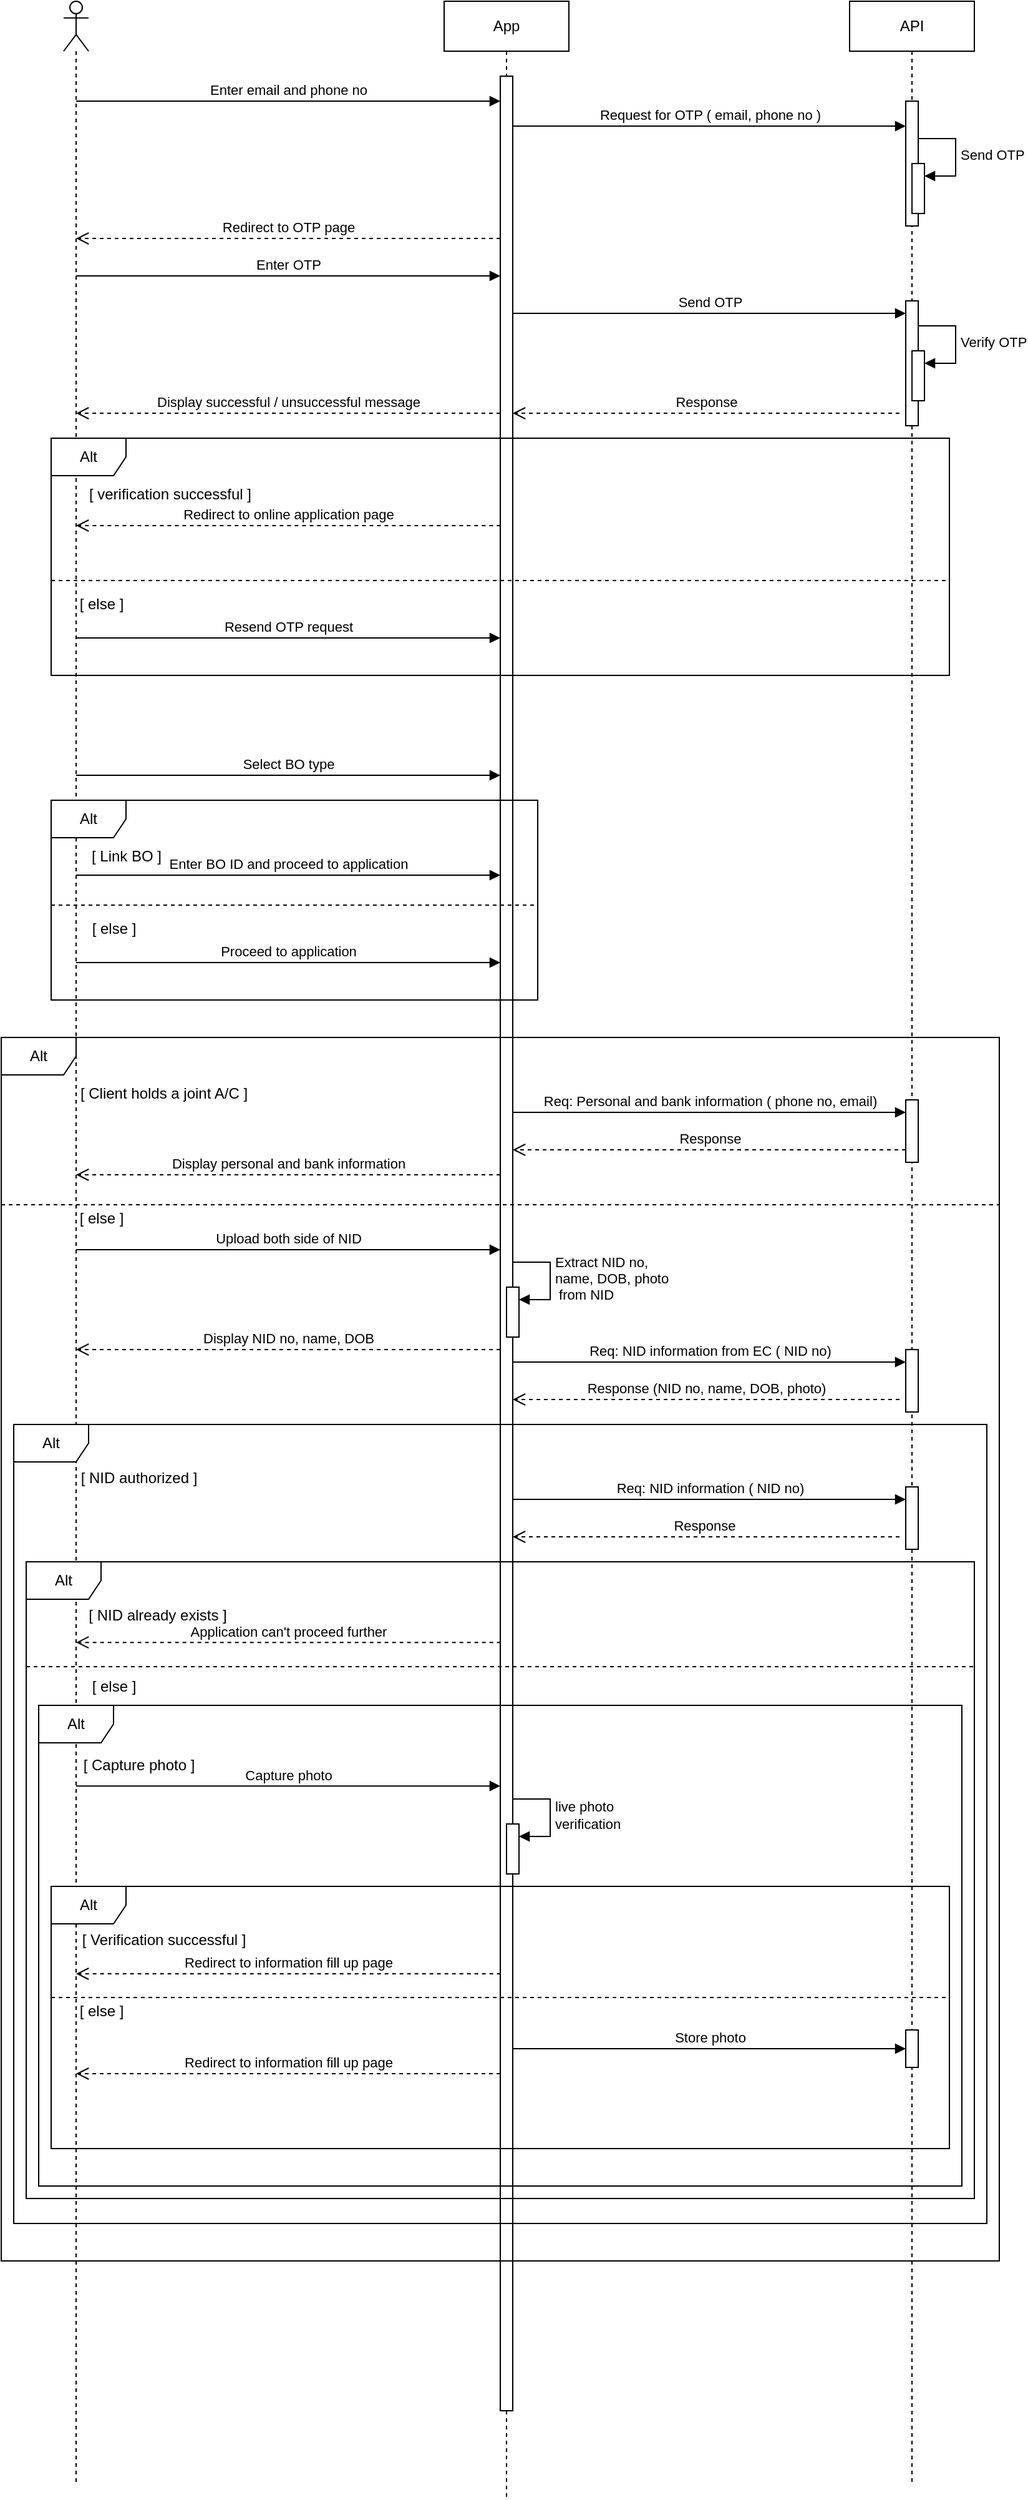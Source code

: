 <mxfile version="24.7.7">
  <diagram name="Page-1" id="ocLAMYXE0Fs5x7xKUwPi">
    <mxGraphModel dx="1195" dy="650" grid="1" gridSize="10" guides="1" tooltips="1" connect="1" arrows="1" fold="1" page="1" pageScale="1" pageWidth="850" pageHeight="1100" math="0" shadow="0">
      <root>
        <mxCell id="0" />
        <mxCell id="1" parent="0" />
        <mxCell id="XiqDTn7KQK7_tJrDZ4pP-1" value="" style="shape=umlLifeline;perimeter=lifelinePerimeter;whiteSpace=wrap;html=1;container=1;dropTarget=0;collapsible=0;recursiveResize=0;outlineConnect=0;portConstraint=eastwest;newEdgeStyle={&quot;curved&quot;:0,&quot;rounded&quot;:0};participant=umlActor;" parent="1" vertex="1">
          <mxGeometry x="70" y="40" width="20" height="1990" as="geometry" />
        </mxCell>
        <mxCell id="XiqDTn7KQK7_tJrDZ4pP-2" value="App" style="shape=umlLifeline;perimeter=lifelinePerimeter;whiteSpace=wrap;html=1;container=1;dropTarget=0;collapsible=0;recursiveResize=0;outlineConnect=0;portConstraint=eastwest;newEdgeStyle={&quot;curved&quot;:0,&quot;rounded&quot;:0};" parent="1" vertex="1">
          <mxGeometry x="375" y="40" width="100" height="2000" as="geometry" />
        </mxCell>
        <mxCell id="XiqDTn7KQK7_tJrDZ4pP-6" value="" style="html=1;points=[[0,0,0,0,5],[0,1,0,0,-5],[1,0,0,0,5],[1,1,0,0,-5]];perimeter=orthogonalPerimeter;outlineConnect=0;targetShapes=umlLifeline;portConstraint=eastwest;newEdgeStyle={&quot;curved&quot;:0,&quot;rounded&quot;:0};" parent="XiqDTn7KQK7_tJrDZ4pP-2" vertex="1">
          <mxGeometry x="45" y="60" width="10" height="1870" as="geometry" />
        </mxCell>
        <mxCell id="XiqDTn7KQK7_tJrDZ4pP-3" value="API" style="shape=umlLifeline;perimeter=lifelinePerimeter;whiteSpace=wrap;html=1;container=1;dropTarget=0;collapsible=0;recursiveResize=0;outlineConnect=0;portConstraint=eastwest;newEdgeStyle={&quot;curved&quot;:0,&quot;rounded&quot;:0};" parent="1" vertex="1">
          <mxGeometry x="700" y="40" width="100" height="1990" as="geometry" />
        </mxCell>
        <mxCell id="nfEbrX3HUhrgIlw5K9qe-4" value="" style="html=1;points=[[0,0,0,0,5],[0,1,0,0,-5],[1,0,0,0,5],[1,1,0,0,-5]];perimeter=orthogonalPerimeter;outlineConnect=0;targetShapes=umlLifeline;portConstraint=eastwest;newEdgeStyle={&quot;curved&quot;:0,&quot;rounded&quot;:0};" vertex="1" parent="XiqDTn7KQK7_tJrDZ4pP-3">
          <mxGeometry x="45" y="80" width="10" height="100" as="geometry" />
        </mxCell>
        <mxCell id="nfEbrX3HUhrgIlw5K9qe-7" value="" style="html=1;points=[[0,0,0,0,5],[0,1,0,0,-5],[1,0,0,0,5],[1,1,0,0,-5]];perimeter=orthogonalPerimeter;outlineConnect=0;targetShapes=umlLifeline;portConstraint=eastwest;newEdgeStyle={&quot;curved&quot;:0,&quot;rounded&quot;:0};" vertex="1" parent="XiqDTn7KQK7_tJrDZ4pP-3">
          <mxGeometry x="50" y="130" width="10" height="40" as="geometry" />
        </mxCell>
        <mxCell id="nfEbrX3HUhrgIlw5K9qe-8" value="Send OTP" style="html=1;align=left;spacingLeft=2;endArrow=block;rounded=0;edgeStyle=orthogonalEdgeStyle;curved=0;rounded=0;" edge="1" target="nfEbrX3HUhrgIlw5K9qe-7" parent="XiqDTn7KQK7_tJrDZ4pP-3">
          <mxGeometry relative="1" as="geometry">
            <mxPoint x="55" y="110" as="sourcePoint" />
            <Array as="points">
              <mxPoint x="85" y="140" />
            </Array>
          </mxGeometry>
        </mxCell>
        <mxCell id="nfEbrX3HUhrgIlw5K9qe-10" value="" style="html=1;points=[[0,0,0,0,5],[0,1,0,0,-5],[1,0,0,0,5],[1,1,0,0,-5]];perimeter=orthogonalPerimeter;outlineConnect=0;targetShapes=umlLifeline;portConstraint=eastwest;newEdgeStyle={&quot;curved&quot;:0,&quot;rounded&quot;:0};" vertex="1" parent="XiqDTn7KQK7_tJrDZ4pP-3">
          <mxGeometry x="45" y="240" width="10" height="100" as="geometry" />
        </mxCell>
        <mxCell id="nfEbrX3HUhrgIlw5K9qe-12" value="" style="html=1;points=[[0,0,0,0,5],[0,1,0,0,-5],[1,0,0,0,5],[1,1,0,0,-5]];perimeter=orthogonalPerimeter;outlineConnect=0;targetShapes=umlLifeline;portConstraint=eastwest;newEdgeStyle={&quot;curved&quot;:0,&quot;rounded&quot;:0};" vertex="1" parent="XiqDTn7KQK7_tJrDZ4pP-3">
          <mxGeometry x="50" y="280" width="10" height="40" as="geometry" />
        </mxCell>
        <mxCell id="nfEbrX3HUhrgIlw5K9qe-13" value="Verify OTP" style="html=1;align=left;spacingLeft=2;endArrow=block;rounded=0;edgeStyle=orthogonalEdgeStyle;curved=0;rounded=0;" edge="1" target="nfEbrX3HUhrgIlw5K9qe-12" parent="XiqDTn7KQK7_tJrDZ4pP-3">
          <mxGeometry relative="1" as="geometry">
            <mxPoint x="55" y="260" as="sourcePoint" />
            <Array as="points">
              <mxPoint x="85" y="290" />
            </Array>
          </mxGeometry>
        </mxCell>
        <mxCell id="nfEbrX3HUhrgIlw5K9qe-2" value="Enter email and phone no" style="html=1;verticalAlign=bottom;endArrow=block;curved=0;rounded=0;" edge="1" parent="1" target="XiqDTn7KQK7_tJrDZ4pP-6">
          <mxGeometry width="80" relative="1" as="geometry">
            <mxPoint x="80" y="120" as="sourcePoint" />
            <mxPoint x="160" y="120" as="targetPoint" />
          </mxGeometry>
        </mxCell>
        <mxCell id="nfEbrX3HUhrgIlw5K9qe-3" value="Request for OTP ( email, phone no )" style="html=1;verticalAlign=bottom;endArrow=block;curved=0;rounded=0;" edge="1" parent="1" target="nfEbrX3HUhrgIlw5K9qe-4">
          <mxGeometry width="80" relative="1" as="geometry">
            <mxPoint x="430" y="140" as="sourcePoint" />
            <mxPoint x="510" y="140" as="targetPoint" />
          </mxGeometry>
        </mxCell>
        <mxCell id="nfEbrX3HUhrgIlw5K9qe-9" value="Enter OTP" style="html=1;verticalAlign=bottom;endArrow=block;curved=0;rounded=0;" edge="1" parent="1" target="XiqDTn7KQK7_tJrDZ4pP-6">
          <mxGeometry width="80" relative="1" as="geometry">
            <mxPoint x="80" y="260" as="sourcePoint" />
            <mxPoint x="160" y="260" as="targetPoint" />
          </mxGeometry>
        </mxCell>
        <mxCell id="nfEbrX3HUhrgIlw5K9qe-11" value="Send OTP" style="html=1;verticalAlign=bottom;endArrow=block;curved=0;rounded=0;" edge="1" parent="1" target="nfEbrX3HUhrgIlw5K9qe-10">
          <mxGeometry width="80" relative="1" as="geometry">
            <mxPoint x="430" y="290" as="sourcePoint" />
            <mxPoint x="510" y="290" as="targetPoint" />
          </mxGeometry>
        </mxCell>
        <mxCell id="nfEbrX3HUhrgIlw5K9qe-14" value="Redirect to OTP page" style="html=1;verticalAlign=bottom;endArrow=open;dashed=1;endSize=8;curved=0;rounded=0;" edge="1" parent="1" target="XiqDTn7KQK7_tJrDZ4pP-1">
          <mxGeometry relative="1" as="geometry">
            <mxPoint x="420" y="230" as="sourcePoint" />
            <mxPoint x="340" y="230" as="targetPoint" />
          </mxGeometry>
        </mxCell>
        <mxCell id="nfEbrX3HUhrgIlw5K9qe-15" value="Response" style="html=1;verticalAlign=bottom;endArrow=open;dashed=1;endSize=8;curved=0;rounded=0;" edge="1" parent="1" target="XiqDTn7KQK7_tJrDZ4pP-6">
          <mxGeometry relative="1" as="geometry">
            <mxPoint x="740" y="370" as="sourcePoint" />
            <mxPoint x="660" y="370" as="targetPoint" />
          </mxGeometry>
        </mxCell>
        <mxCell id="nfEbrX3HUhrgIlw5K9qe-16" value="Display successful / unsuccessful message" style="html=1;verticalAlign=bottom;endArrow=open;dashed=1;endSize=8;curved=0;rounded=0;" edge="1" parent="1" target="XiqDTn7KQK7_tJrDZ4pP-1">
          <mxGeometry relative="1" as="geometry">
            <mxPoint x="420" y="370" as="sourcePoint" />
            <mxPoint x="340" y="370" as="targetPoint" />
          </mxGeometry>
        </mxCell>
        <mxCell id="nfEbrX3HUhrgIlw5K9qe-17" value="Alt" style="shape=umlFrame;whiteSpace=wrap;html=1;pointerEvents=0;" vertex="1" parent="1">
          <mxGeometry x="60" y="390" width="720" height="190" as="geometry" />
        </mxCell>
        <mxCell id="nfEbrX3HUhrgIlw5K9qe-18" value="[ verification successful ]" style="text;html=1;align=center;verticalAlign=middle;resizable=0;points=[];autosize=1;strokeColor=none;fillColor=none;" vertex="1" parent="1">
          <mxGeometry x="80" y="420" width="150" height="30" as="geometry" />
        </mxCell>
        <mxCell id="nfEbrX3HUhrgIlw5K9qe-21" value="" style="line;strokeWidth=1;fillColor=none;align=left;verticalAlign=middle;spacingTop=-1;spacingLeft=3;spacingRight=3;rotatable=0;labelPosition=right;points=[];portConstraint=eastwest;strokeColor=inherit;dashed=1;" vertex="1" parent="1">
          <mxGeometry x="60" y="500" width="720" height="8" as="geometry" />
        </mxCell>
        <mxCell id="nfEbrX3HUhrgIlw5K9qe-22" value="[ else ]" style="text;html=1;align=center;verticalAlign=middle;resizable=0;points=[];autosize=1;strokeColor=none;fillColor=none;" vertex="1" parent="1">
          <mxGeometry x="70" y="508" width="60" height="30" as="geometry" />
        </mxCell>
        <mxCell id="nfEbrX3HUhrgIlw5K9qe-23" value="Redirect to online application page" style="html=1;verticalAlign=bottom;endArrow=open;dashed=1;endSize=8;curved=0;rounded=0;" edge="1" parent="1">
          <mxGeometry relative="1" as="geometry">
            <mxPoint x="420.19" y="460" as="sourcePoint" />
            <mxPoint x="80.0" y="460" as="targetPoint" />
          </mxGeometry>
        </mxCell>
        <mxCell id="nfEbrX3HUhrgIlw5K9qe-24" value="Resend OTP request" style="html=1;verticalAlign=bottom;endArrow=block;curved=0;rounded=0;" edge="1" parent="1" target="XiqDTn7KQK7_tJrDZ4pP-6">
          <mxGeometry width="80" relative="1" as="geometry">
            <mxPoint x="80" y="550" as="sourcePoint" />
            <mxPoint x="160" y="550" as="targetPoint" />
          </mxGeometry>
        </mxCell>
        <mxCell id="nfEbrX3HUhrgIlw5K9qe-25" value="Select BO type" style="html=1;verticalAlign=bottom;endArrow=block;curved=0;rounded=0;" edge="1" parent="1" target="XiqDTn7KQK7_tJrDZ4pP-6">
          <mxGeometry width="80" relative="1" as="geometry">
            <mxPoint x="80" y="660" as="sourcePoint" />
            <mxPoint x="160" y="660" as="targetPoint" />
          </mxGeometry>
        </mxCell>
        <mxCell id="nfEbrX3HUhrgIlw5K9qe-26" value="Alt" style="shape=umlFrame;whiteSpace=wrap;html=1;pointerEvents=0;" vertex="1" parent="1">
          <mxGeometry x="60" y="680" width="390" height="160" as="geometry" />
        </mxCell>
        <mxCell id="nfEbrX3HUhrgIlw5K9qe-27" value="[ Link BO ]" style="text;html=1;align=center;verticalAlign=middle;resizable=0;points=[];autosize=1;strokeColor=none;fillColor=none;" vertex="1" parent="1">
          <mxGeometry x="80" y="710" width="80" height="30" as="geometry" />
        </mxCell>
        <mxCell id="nfEbrX3HUhrgIlw5K9qe-28" value="Enter BO ID and proceed to application" style="html=1;verticalAlign=bottom;endArrow=block;curved=0;rounded=0;" edge="1" parent="1">
          <mxGeometry width="80" relative="1" as="geometry">
            <mxPoint x="80" y="740" as="sourcePoint" />
            <mxPoint x="420" y="740" as="targetPoint" />
          </mxGeometry>
        </mxCell>
        <mxCell id="nfEbrX3HUhrgIlw5K9qe-29" value="" style="line;strokeWidth=1;fillColor=none;align=left;verticalAlign=middle;spacingTop=-1;spacingLeft=3;spacingRight=3;rotatable=0;labelPosition=right;points=[];portConstraint=eastwest;strokeColor=inherit;dashed=1;" vertex="1" parent="1">
          <mxGeometry x="60" y="760" width="390" height="8" as="geometry" />
        </mxCell>
        <mxCell id="nfEbrX3HUhrgIlw5K9qe-30" value="[ else ]" style="text;html=1;align=center;verticalAlign=middle;resizable=0;points=[];autosize=1;strokeColor=none;fillColor=none;" vertex="1" parent="1">
          <mxGeometry x="80" y="768" width="60" height="30" as="geometry" />
        </mxCell>
        <mxCell id="nfEbrX3HUhrgIlw5K9qe-31" value="Proceed to application" style="html=1;verticalAlign=bottom;endArrow=block;curved=0;rounded=0;" edge="1" parent="1" target="XiqDTn7KQK7_tJrDZ4pP-6">
          <mxGeometry width="80" relative="1" as="geometry">
            <mxPoint x="80" y="810" as="sourcePoint" />
            <mxPoint x="160" y="810" as="targetPoint" />
          </mxGeometry>
        </mxCell>
        <mxCell id="nfEbrX3HUhrgIlw5K9qe-32" value="Alt" style="shape=umlFrame;whiteSpace=wrap;html=1;pointerEvents=0;" vertex="1" parent="1">
          <mxGeometry x="20" y="870" width="800" height="980" as="geometry" />
        </mxCell>
        <mxCell id="nfEbrX3HUhrgIlw5K9qe-33" value="[ Client holds a joint A/C ]" style="text;html=1;align=center;verticalAlign=middle;resizable=0;points=[];autosize=1;strokeColor=none;fillColor=none;" vertex="1" parent="1">
          <mxGeometry x="70" y="900" width="160" height="30" as="geometry" />
        </mxCell>
        <mxCell id="nfEbrX3HUhrgIlw5K9qe-35" value="Req: Personal and bank information ( phone no, email)" style="html=1;verticalAlign=bottom;endArrow=block;curved=0;rounded=0;" edge="1" parent="1" target="nfEbrX3HUhrgIlw5K9qe-46">
          <mxGeometry width="80" relative="1" as="geometry">
            <mxPoint x="430" y="930" as="sourcePoint" />
            <mxPoint x="740" y="930" as="targetPoint" />
          </mxGeometry>
        </mxCell>
        <mxCell id="nfEbrX3HUhrgIlw5K9qe-36" value="Response" style="html=1;verticalAlign=bottom;endArrow=open;dashed=1;endSize=8;curved=0;rounded=0;" edge="1" parent="1" target="XiqDTn7KQK7_tJrDZ4pP-6">
          <mxGeometry relative="1" as="geometry">
            <mxPoint x="745" y="960" as="sourcePoint" />
            <mxPoint x="445" y="960" as="targetPoint" />
          </mxGeometry>
        </mxCell>
        <mxCell id="nfEbrX3HUhrgIlw5K9qe-37" value="Display personal and bank information" style="html=1;verticalAlign=bottom;endArrow=open;dashed=1;endSize=8;curved=0;rounded=0;" edge="1" parent="1" target="XiqDTn7KQK7_tJrDZ4pP-1">
          <mxGeometry relative="1" as="geometry">
            <mxPoint x="420" y="980" as="sourcePoint" />
            <mxPoint x="340" y="980" as="targetPoint" />
          </mxGeometry>
        </mxCell>
        <mxCell id="nfEbrX3HUhrgIlw5K9qe-38" value="" style="line;strokeWidth=1;fillColor=none;align=left;verticalAlign=middle;spacingTop=-1;spacingLeft=3;spacingRight=3;rotatable=0;labelPosition=right;points=[];portConstraint=eastwest;strokeColor=inherit;dashed=1;" vertex="1" parent="1">
          <mxGeometry x="20" y="1000" width="800" height="8" as="geometry" />
        </mxCell>
        <mxCell id="nfEbrX3HUhrgIlw5K9qe-39" value="[ else ]" style="text;html=1;align=center;verticalAlign=middle;resizable=0;points=[];autosize=1;strokeColor=none;fillColor=none;" vertex="1" parent="1">
          <mxGeometry x="70" y="1000" width="60" height="30" as="geometry" />
        </mxCell>
        <mxCell id="nfEbrX3HUhrgIlw5K9qe-40" value="Upload both side of NID" style="html=1;verticalAlign=bottom;endArrow=block;curved=0;rounded=0;" edge="1" parent="1" target="XiqDTn7KQK7_tJrDZ4pP-6">
          <mxGeometry width="80" relative="1" as="geometry">
            <mxPoint x="80" y="1040" as="sourcePoint" />
            <mxPoint x="160" y="1040" as="targetPoint" />
          </mxGeometry>
        </mxCell>
        <mxCell id="nfEbrX3HUhrgIlw5K9qe-41" value="" style="html=1;points=[[0,0,0,0,5],[0,1,0,0,-5],[1,0,0,0,5],[1,1,0,0,-5]];perimeter=orthogonalPerimeter;outlineConnect=0;targetShapes=umlLifeline;portConstraint=eastwest;newEdgeStyle={&quot;curved&quot;:0,&quot;rounded&quot;:0};" vertex="1" parent="1">
          <mxGeometry x="425" y="1070" width="10" height="40" as="geometry" />
        </mxCell>
        <mxCell id="nfEbrX3HUhrgIlw5K9qe-42" value="Extract NID no,&lt;div&gt;name, DOB, photo&lt;/div&gt;&lt;div&gt;&amp;nbsp;from NID&lt;/div&gt;" style="html=1;align=left;spacingLeft=2;endArrow=block;rounded=0;edgeStyle=orthogonalEdgeStyle;curved=0;rounded=0;" edge="1" target="nfEbrX3HUhrgIlw5K9qe-41" parent="1">
          <mxGeometry relative="1" as="geometry">
            <mxPoint x="430" y="1050" as="sourcePoint" />
            <Array as="points">
              <mxPoint x="460" y="1080" />
            </Array>
          </mxGeometry>
        </mxCell>
        <mxCell id="nfEbrX3HUhrgIlw5K9qe-43" value="" style="html=1;points=[[0,0,0,0,5],[0,1,0,0,-5],[1,0,0,0,5],[1,1,0,0,-5]];perimeter=orthogonalPerimeter;outlineConnect=0;targetShapes=umlLifeline;portConstraint=eastwest;newEdgeStyle={&quot;curved&quot;:0,&quot;rounded&quot;:0};" vertex="1" parent="1">
          <mxGeometry x="745" y="1120" width="10" height="50" as="geometry" />
        </mxCell>
        <mxCell id="nfEbrX3HUhrgIlw5K9qe-44" value="Req: NID information from EC ( NID no)" style="html=1;verticalAlign=bottom;endArrow=block;curved=0;rounded=0;" edge="1" parent="1" target="nfEbrX3HUhrgIlw5K9qe-43">
          <mxGeometry width="80" relative="1" as="geometry">
            <mxPoint x="430" y="1130" as="sourcePoint" />
            <mxPoint x="510" y="1130" as="targetPoint" />
          </mxGeometry>
        </mxCell>
        <mxCell id="nfEbrX3HUhrgIlw5K9qe-45" value="Response (NID no, name, DOB, photo)" style="html=1;verticalAlign=bottom;endArrow=open;dashed=1;endSize=8;curved=0;rounded=0;" edge="1" parent="1" target="XiqDTn7KQK7_tJrDZ4pP-6">
          <mxGeometry relative="1" as="geometry">
            <mxPoint x="740" y="1160" as="sourcePoint" />
            <mxPoint x="660" y="1160" as="targetPoint" />
          </mxGeometry>
        </mxCell>
        <mxCell id="nfEbrX3HUhrgIlw5K9qe-46" value="" style="html=1;points=[[0,0,0,0,5],[0,1,0,0,-5],[1,0,0,0,5],[1,1,0,0,-5]];perimeter=orthogonalPerimeter;outlineConnect=0;targetShapes=umlLifeline;portConstraint=eastwest;newEdgeStyle={&quot;curved&quot;:0,&quot;rounded&quot;:0};" vertex="1" parent="1">
          <mxGeometry x="745" y="920" width="10" height="50" as="geometry" />
        </mxCell>
        <mxCell id="nfEbrX3HUhrgIlw5K9qe-47" value="Display NID no, name, DOB" style="html=1;verticalAlign=bottom;endArrow=open;dashed=1;endSize=8;curved=0;rounded=0;" edge="1" parent="1" target="XiqDTn7KQK7_tJrDZ4pP-1">
          <mxGeometry relative="1" as="geometry">
            <mxPoint x="420" y="1120" as="sourcePoint" />
            <mxPoint x="340" y="1120" as="targetPoint" />
          </mxGeometry>
        </mxCell>
        <mxCell id="nfEbrX3HUhrgIlw5K9qe-49" value="Alt" style="shape=umlFrame;whiteSpace=wrap;html=1;pointerEvents=0;" vertex="1" parent="1">
          <mxGeometry x="30" y="1180" width="780" height="640" as="geometry" />
        </mxCell>
        <mxCell id="nfEbrX3HUhrgIlw5K9qe-50" value="[ NID authorized ]" style="text;html=1;align=center;verticalAlign=middle;resizable=0;points=[];autosize=1;strokeColor=none;fillColor=none;" vertex="1" parent="1">
          <mxGeometry x="70" y="1208" width="120" height="30" as="geometry" />
        </mxCell>
        <mxCell id="nfEbrX3HUhrgIlw5K9qe-51" value="" style="html=1;points=[[0,0,0,0,5],[0,1,0,0,-5],[1,0,0,0,5],[1,1,0,0,-5]];perimeter=orthogonalPerimeter;outlineConnect=0;targetShapes=umlLifeline;portConstraint=eastwest;newEdgeStyle={&quot;curved&quot;:0,&quot;rounded&quot;:0};" vertex="1" parent="1">
          <mxGeometry x="745" y="1230" width="10" height="50" as="geometry" />
        </mxCell>
        <mxCell id="nfEbrX3HUhrgIlw5K9qe-52" value="Req: NID information ( NID no)" style="html=1;verticalAlign=bottom;endArrow=block;curved=0;rounded=0;" edge="1" parent="1" target="nfEbrX3HUhrgIlw5K9qe-51">
          <mxGeometry width="80" relative="1" as="geometry">
            <mxPoint x="430" y="1240" as="sourcePoint" />
            <mxPoint x="510" y="1240" as="targetPoint" />
          </mxGeometry>
        </mxCell>
        <mxCell id="nfEbrX3HUhrgIlw5K9qe-53" value="Response&amp;nbsp;" style="html=1;verticalAlign=bottom;endArrow=open;dashed=1;endSize=8;curved=0;rounded=0;" edge="1" parent="1" target="XiqDTn7KQK7_tJrDZ4pP-6">
          <mxGeometry relative="1" as="geometry">
            <mxPoint x="740" y="1270" as="sourcePoint" />
            <mxPoint x="660" y="1270" as="targetPoint" />
          </mxGeometry>
        </mxCell>
        <mxCell id="nfEbrX3HUhrgIlw5K9qe-54" value="Alt" style="shape=umlFrame;whiteSpace=wrap;html=1;pointerEvents=0;" vertex="1" parent="1">
          <mxGeometry x="40" y="1290" width="760" height="510" as="geometry" />
        </mxCell>
        <mxCell id="nfEbrX3HUhrgIlw5K9qe-55" value="[ NID already exists ]" style="text;html=1;align=center;verticalAlign=middle;resizable=0;points=[];autosize=1;strokeColor=none;fillColor=none;" vertex="1" parent="1">
          <mxGeometry x="80" y="1318" width="130" height="30" as="geometry" />
        </mxCell>
        <mxCell id="nfEbrX3HUhrgIlw5K9qe-56" value="Application can&#39;t proceed further" style="html=1;verticalAlign=bottom;endArrow=open;dashed=1;endSize=8;curved=0;rounded=0;" edge="1" parent="1">
          <mxGeometry relative="1" as="geometry">
            <mxPoint x="420.33" y="1354.58" as="sourcePoint" />
            <mxPoint x="79.997" y="1354.58" as="targetPoint" />
          </mxGeometry>
        </mxCell>
        <mxCell id="nfEbrX3HUhrgIlw5K9qe-57" value="" style="line;strokeWidth=1;fillColor=none;align=left;verticalAlign=middle;spacingTop=-1;spacingLeft=3;spacingRight=3;rotatable=0;labelPosition=right;points=[];portConstraint=eastwest;strokeColor=inherit;dashed=1;" vertex="1" parent="1">
          <mxGeometry x="40" y="1370" width="760" height="8" as="geometry" />
        </mxCell>
        <mxCell id="nfEbrX3HUhrgIlw5K9qe-58" value="[ else ]" style="text;html=1;align=center;verticalAlign=middle;resizable=0;points=[];autosize=1;strokeColor=none;fillColor=none;" vertex="1" parent="1">
          <mxGeometry x="80" y="1375" width="60" height="30" as="geometry" />
        </mxCell>
        <mxCell id="nfEbrX3HUhrgIlw5K9qe-59" value="Alt" style="shape=umlFrame;whiteSpace=wrap;html=1;pointerEvents=0;" vertex="1" parent="1">
          <mxGeometry x="50" y="1405" width="740" height="385" as="geometry" />
        </mxCell>
        <mxCell id="nfEbrX3HUhrgIlw5K9qe-60" value="[ Capture photo ]" style="text;html=1;align=center;verticalAlign=middle;resizable=0;points=[];autosize=1;strokeColor=none;fillColor=none;" vertex="1" parent="1">
          <mxGeometry x="75" y="1438" width="110" height="30" as="geometry" />
        </mxCell>
        <mxCell id="nfEbrX3HUhrgIlw5K9qe-61" value="Capture photo" style="html=1;verticalAlign=bottom;endArrow=block;curved=0;rounded=0;" edge="1" parent="1">
          <mxGeometry width="80" relative="1" as="geometry">
            <mxPoint x="80" y="1469.58" as="sourcePoint" />
            <mxPoint x="420" y="1469.58" as="targetPoint" />
          </mxGeometry>
        </mxCell>
        <mxCell id="nfEbrX3HUhrgIlw5K9qe-62" value="" style="html=1;points=[[0,0,0,0,5],[0,1,0,0,-5],[1,0,0,0,5],[1,1,0,0,-5]];perimeter=orthogonalPerimeter;outlineConnect=0;targetShapes=umlLifeline;portConstraint=eastwest;newEdgeStyle={&quot;curved&quot;:0,&quot;rounded&quot;:0};" vertex="1" parent="1">
          <mxGeometry x="425" y="1500" width="10" height="40" as="geometry" />
        </mxCell>
        <mxCell id="nfEbrX3HUhrgIlw5K9qe-63" value="live photo&lt;div&gt;verification&lt;/div&gt;" style="html=1;align=left;spacingLeft=2;endArrow=block;rounded=0;edgeStyle=orthogonalEdgeStyle;curved=0;rounded=0;" edge="1" target="nfEbrX3HUhrgIlw5K9qe-62" parent="1">
          <mxGeometry relative="1" as="geometry">
            <mxPoint x="430" y="1480" as="sourcePoint" />
            <Array as="points">
              <mxPoint x="460" y="1510" />
            </Array>
          </mxGeometry>
        </mxCell>
        <mxCell id="nfEbrX3HUhrgIlw5K9qe-64" value="Alt" style="shape=umlFrame;whiteSpace=wrap;html=1;pointerEvents=0;" vertex="1" parent="1">
          <mxGeometry x="60" y="1550" width="720" height="210" as="geometry" />
        </mxCell>
        <mxCell id="nfEbrX3HUhrgIlw5K9qe-65" value="[ Verification successful ]" style="text;html=1;align=center;verticalAlign=middle;resizable=0;points=[];autosize=1;strokeColor=none;fillColor=none;" vertex="1" parent="1">
          <mxGeometry x="75" y="1578" width="150" height="30" as="geometry" />
        </mxCell>
        <mxCell id="nfEbrX3HUhrgIlw5K9qe-67" value="Redirect to information fill up page" style="html=1;verticalAlign=bottom;endArrow=open;dashed=1;endSize=8;curved=0;rounded=0;" edge="1" parent="1">
          <mxGeometry relative="1" as="geometry">
            <mxPoint x="420.33" y="1620" as="sourcePoint" />
            <mxPoint x="79.997" y="1620" as="targetPoint" />
          </mxGeometry>
        </mxCell>
        <mxCell id="nfEbrX3HUhrgIlw5K9qe-68" value="[ else ]" style="text;html=1;align=center;verticalAlign=middle;resizable=0;points=[];autosize=1;strokeColor=none;fillColor=none;" vertex="1" parent="1">
          <mxGeometry x="70" y="1635" width="60" height="30" as="geometry" />
        </mxCell>
        <mxCell id="nfEbrX3HUhrgIlw5K9qe-70" value="" style="html=1;points=[[0,0,0,0,5],[0,1,0,0,-5],[1,0,0,0,5],[1,1,0,0,-5]];perimeter=orthogonalPerimeter;outlineConnect=0;targetShapes=umlLifeline;portConstraint=eastwest;newEdgeStyle={&quot;curved&quot;:0,&quot;rounded&quot;:0};" vertex="1" parent="1">
          <mxGeometry x="745" y="1665" width="10" height="30" as="geometry" />
        </mxCell>
        <mxCell id="nfEbrX3HUhrgIlw5K9qe-71" value="Store photo" style="html=1;verticalAlign=bottom;endArrow=block;curved=0;rounded=0;" edge="1" parent="1">
          <mxGeometry width="80" relative="1" as="geometry">
            <mxPoint x="430" y="1680" as="sourcePoint" />
            <mxPoint x="745" y="1680" as="targetPoint" />
          </mxGeometry>
        </mxCell>
        <mxCell id="nfEbrX3HUhrgIlw5K9qe-72" value="" style="line;strokeWidth=1;fillColor=none;align=left;verticalAlign=middle;spacingTop=-1;spacingLeft=3;spacingRight=3;rotatable=0;labelPosition=right;points=[];portConstraint=eastwest;strokeColor=inherit;dashed=1;" vertex="1" parent="1">
          <mxGeometry x="60" y="1635" width="720" height="8" as="geometry" />
        </mxCell>
        <mxCell id="nfEbrX3HUhrgIlw5K9qe-73" value="Redirect to information fill up page" style="html=1;verticalAlign=bottom;endArrow=open;dashed=1;endSize=8;curved=0;rounded=0;" edge="1" parent="1" target="XiqDTn7KQK7_tJrDZ4pP-1">
          <mxGeometry relative="1" as="geometry">
            <mxPoint x="420" y="1700" as="sourcePoint" />
            <mxPoint x="340" y="1700" as="targetPoint" />
          </mxGeometry>
        </mxCell>
      </root>
    </mxGraphModel>
  </diagram>
</mxfile>
